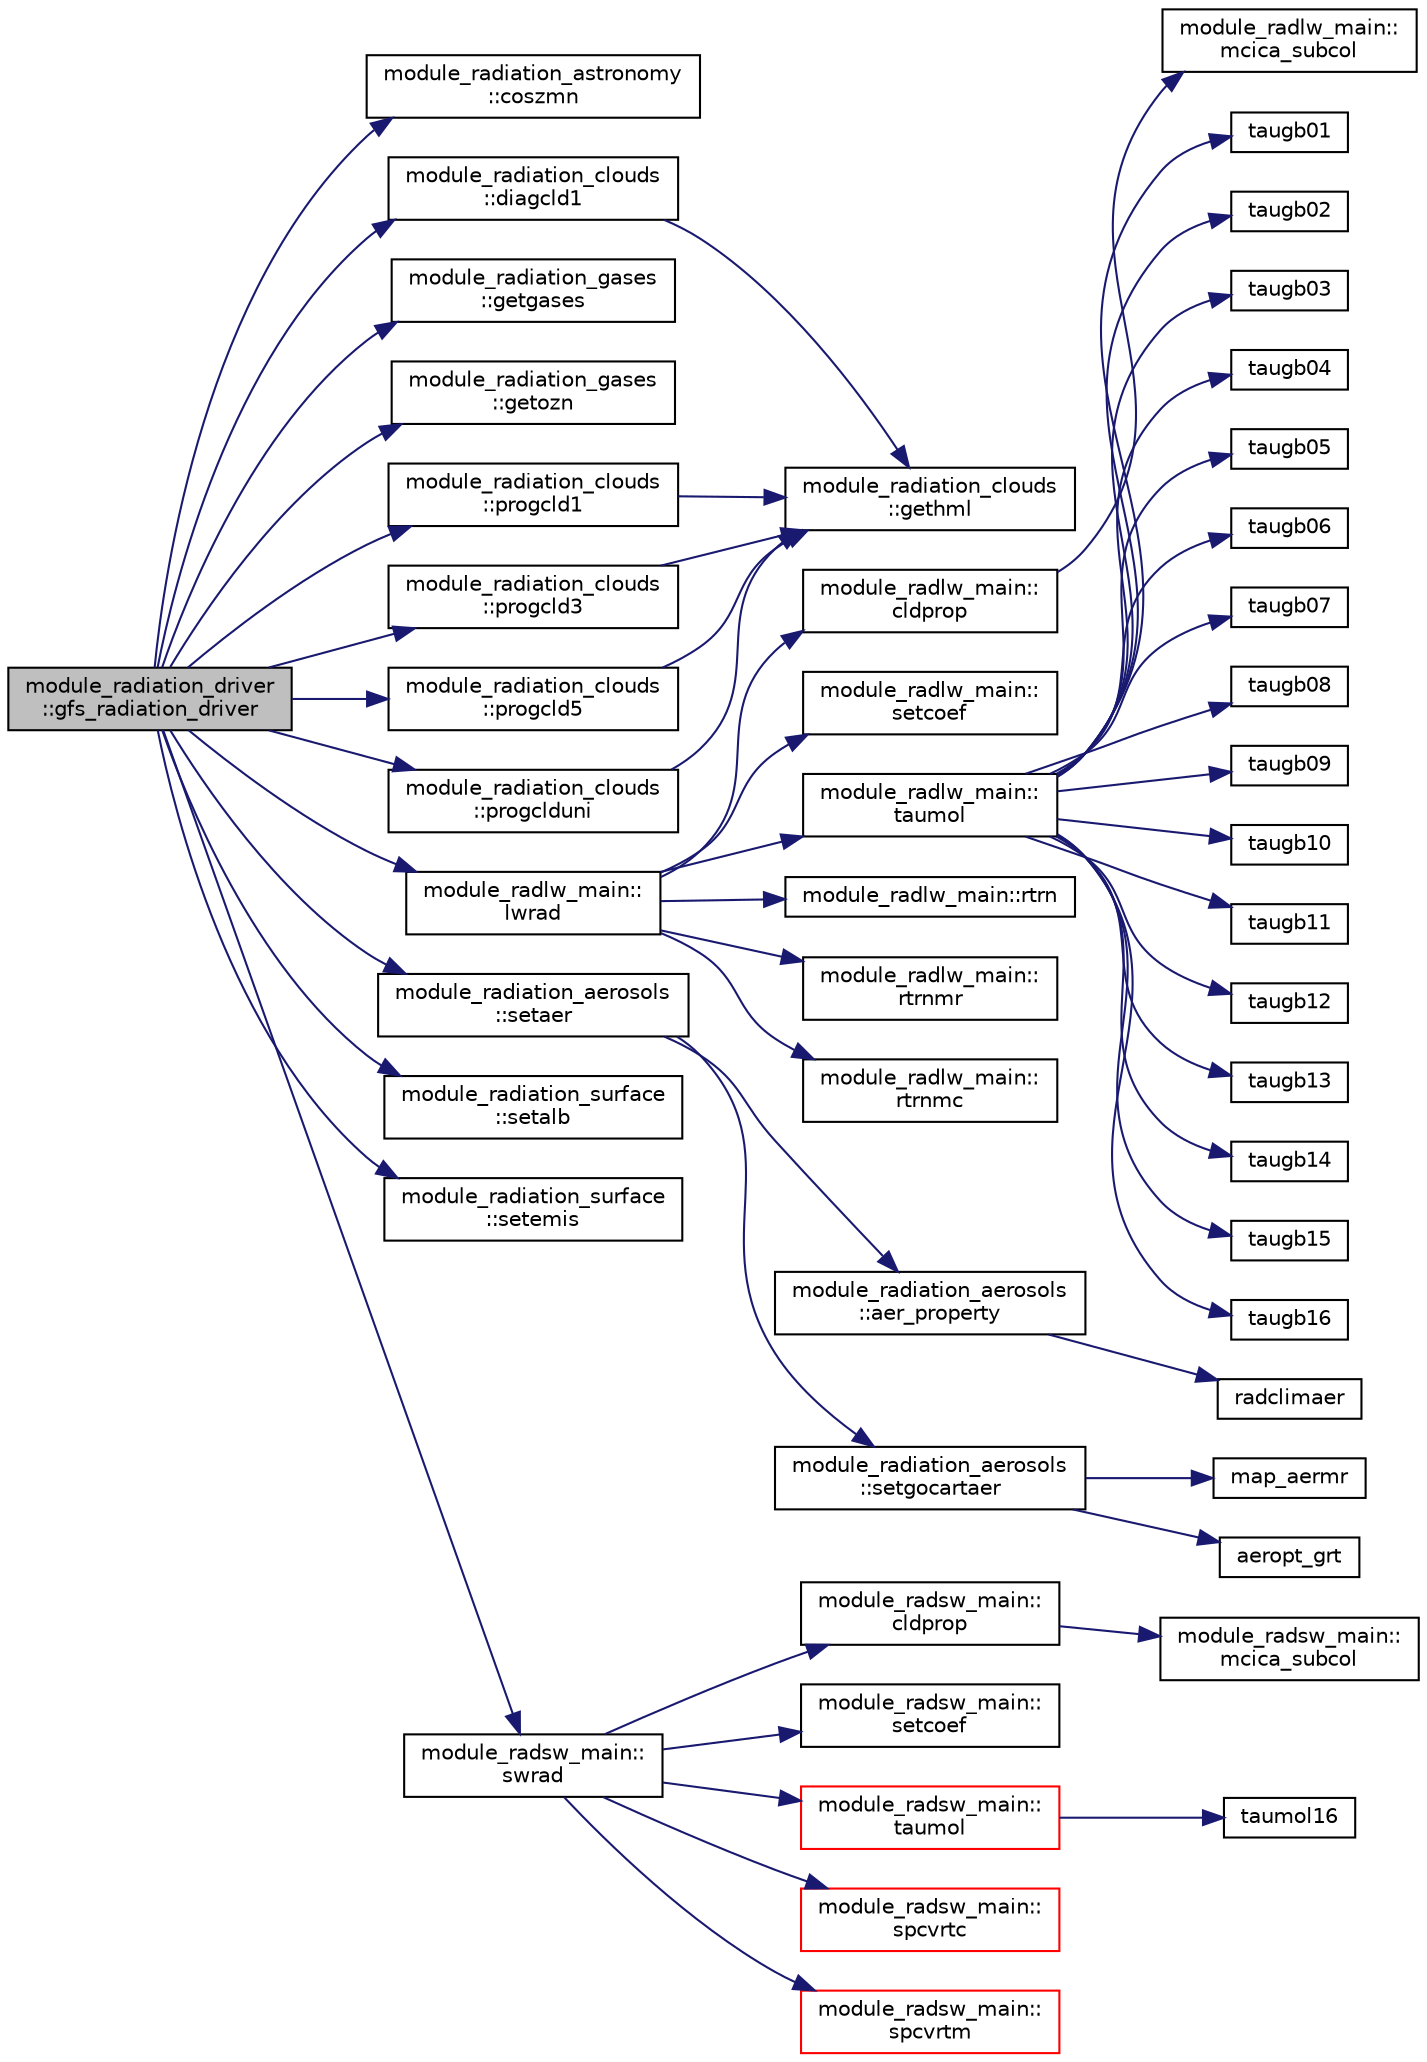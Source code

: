 digraph "module_radiation_driver::gfs_radiation_driver"
{
  edge [fontname="Helvetica",fontsize="10",labelfontname="Helvetica",labelfontsize="10"];
  node [fontname="Helvetica",fontsize="10",shape=record];
  rankdir="LR";
  Node0 [label="module_radiation_driver\l::gfs_radiation_driver",height=0.2,width=0.4,color="black", fillcolor="grey75", style="filled", fontcolor="black"];
  Node0 -> Node1 [color="midnightblue",fontsize="10",style="solid",fontname="Helvetica"];
  Node1 [label="module_radiation_astronomy\l::coszmn",height=0.2,width=0.4,color="black", fillcolor="white", style="filled",URL="$group__module__radiation__astronomy.html#ga804e1504ae720d0f33b507e7c42b6506",tooltip="This subroutine computes mean cos solar zenith angle over SW calling interval. "];
  Node0 -> Node2 [color="midnightblue",fontsize="10",style="solid",fontname="Helvetica"];
  Node2 [label="module_radiation_clouds\l::diagcld1",height=0.2,width=0.4,color="black", fillcolor="white", style="filled",URL="$group__module__radiation__clouds.html#ga022c3706242426745001b7837ae801a3",tooltip="This subroutine computes cloud fractions for radiation calculations. "];
  Node2 -> Node3 [color="midnightblue",fontsize="10",style="solid",fontname="Helvetica"];
  Node3 [label="module_radiation_clouds\l::gethml",height=0.2,width=0.4,color="black", fillcolor="white", style="filled",URL="$group__module__radiation__clouds.html#gac231d967afcfb252dedba82e9085b34d",tooltip="This subroutine computes high, mid, low, total, and boundary cloud fractions and cloud top/bottom lay..."];
  Node0 -> Node4 [color="midnightblue",fontsize="10",style="solid",fontname="Helvetica"];
  Node4 [label="module_radiation_gases\l::getgases",height=0.2,width=0.4,color="black", fillcolor="white", style="filled",URL="$group__module__radiation__gases.html#gacce60e9b372951eea9c6b3f28568e99c",tooltip="This subroutine sets up global distribution of radiation absorbing gases in volume mixing ratio..."];
  Node0 -> Node5 [color="midnightblue",fontsize="10",style="solid",fontname="Helvetica"];
  Node5 [label="module_radiation_gases\l::getozn",height=0.2,width=0.4,color="black", fillcolor="white", style="filled",URL="$group__module__radiation__gases.html#ga91f9dd83a3832ad2615efb06b52eee92",tooltip="This subroutine sets up climatological ozone profile for radiation calculation. This code is original..."];
  Node0 -> Node6 [color="midnightblue",fontsize="10",style="solid",fontname="Helvetica"];
  Node6 [label="module_radlw_main::\llwrad",height=0.2,width=0.4,color="black", fillcolor="white", style="filled",URL="$group__module__radlw__main.html#gaf20db29eaadab298ccd8b6bf489a53f4",tooltip="This subroutine is the main LW radiation routine. "];
  Node6 -> Node7 [color="midnightblue",fontsize="10",style="solid",fontname="Helvetica"];
  Node7 [label="module_radlw_main::\lcldprop",height=0.2,width=0.4,color="black", fillcolor="white", style="filled",URL="$group__module__radlw__main.html#ga6bfdea656cc7e1f773ffcc797e072e91",tooltip="This subroutine computes the cloud optical depth(s) for each cloudy layer and g-point interval..."];
  Node7 -> Node8 [color="midnightblue",fontsize="10",style="solid",fontname="Helvetica"];
  Node8 [label="module_radlw_main::\lmcica_subcol",height=0.2,width=0.4,color="black", fillcolor="white", style="filled",URL="$group__module__radlw__main.html#ga9318778651bca6ec1f1776da6c21dfda",tooltip="This suroutine computes sub-colum cloud profile flag array. "];
  Node6 -> Node9 [color="midnightblue",fontsize="10",style="solid",fontname="Helvetica"];
  Node9 [label="module_radlw_main::\lsetcoef",height=0.2,width=0.4,color="black", fillcolor="white", style="filled",URL="$group__module__radlw__main.html#gaeb7b74288cf87988c14bf6e24a2039ae",tooltip="This subroutine computes various coefficients needed in radiative transfer calculations. "];
  Node6 -> Node10 [color="midnightblue",fontsize="10",style="solid",fontname="Helvetica"];
  Node10 [label="module_radlw_main::\ltaumol",height=0.2,width=0.4,color="black", fillcolor="white", style="filled",URL="$group__module__radlw__main.html#gab09f986fb87e796a30c889086c92aeb1",tooltip="This subroutine contains optical depths developed for the rapid radiative transfer model..."];
  Node10 -> Node11 [color="midnightblue",fontsize="10",style="solid",fontname="Helvetica"];
  Node11 [label="taugb01",height=0.2,width=0.4,color="black", fillcolor="white", style="filled",URL="$group__module__radlw__main.html#ga001d1bcd17533f7f920f859ff9a4e60f",tooltip="band 1: 10-350 cm-1 (low key - h2o; low minor - n2); (high key - h2o; high minor - n2) ..."];
  Node10 -> Node12 [color="midnightblue",fontsize="10",style="solid",fontname="Helvetica"];
  Node12 [label="taugb02",height=0.2,width=0.4,color="black", fillcolor="white", style="filled",URL="$radlw__main_8f.html#a926415cb51870dda9a90883e01a2ee38",tooltip="Band 2: 350-500 cm-1 (low key - h2o; high key - h2o) "];
  Node10 -> Node13 [color="midnightblue",fontsize="10",style="solid",fontname="Helvetica"];
  Node13 [label="taugb03",height=0.2,width=0.4,color="black", fillcolor="white", style="filled",URL="$radlw__main_8f.html#a45e39b507d1fc031c80d9c7f06905d4a",tooltip="Band 3: 500-630 cm-1 (low key - h2o,co2; low minor - n2o); (high key - h2o,co2; high minor - n2o) ..."];
  Node10 -> Node14 [color="midnightblue",fontsize="10",style="solid",fontname="Helvetica"];
  Node14 [label="taugb04",height=0.2,width=0.4,color="black", fillcolor="white", style="filled",URL="$radlw__main_8f.html#ae69174bcf1a87dc7a5baffac69797d07",tooltip="Band 4: 630-700 cm-1 (low key - h2o,co2; high key - o3,co2) "];
  Node10 -> Node15 [color="midnightblue",fontsize="10",style="solid",fontname="Helvetica"];
  Node15 [label="taugb05",height=0.2,width=0.4,color="black", fillcolor="white", style="filled",URL="$radlw__main_8f.html#a92653ffcd20ff247a00eaf3339cba6df",tooltip="Band 5: 700-820 cm-1 (low key - h2o,co2; low minor - o3, ccl4) (high key - o3,co2) ..."];
  Node10 -> Node16 [color="midnightblue",fontsize="10",style="solid",fontname="Helvetica"];
  Node16 [label="taugb06",height=0.2,width=0.4,color="black", fillcolor="white", style="filled",URL="$radlw__main_8f.html#a7190d415614aa35deefacff1041d4719",tooltip="Band 6: 820-980 cm-1 (low key - h2o; low minor - co2) (high key - none; high minor - cfc11..."];
  Node10 -> Node17 [color="midnightblue",fontsize="10",style="solid",fontname="Helvetica"];
  Node17 [label="taugb07",height=0.2,width=0.4,color="black", fillcolor="white", style="filled",URL="$radlw__main_8f.html#a2208d86ae0712a0ca426bbe96de825bc",tooltip="Band 7: 980-1080 cm-1 (low key - h2o,o3; low minor - co2) (high key - o3; high minor - co2) ..."];
  Node10 -> Node18 [color="midnightblue",fontsize="10",style="solid",fontname="Helvetica"];
  Node18 [label="taugb08",height=0.2,width=0.4,color="black", fillcolor="white", style="filled",URL="$radlw__main_8f.html#a1447d5bda5b521d27171e61881684183",tooltip="Band 8: 1080-1180 cm-1 (low key - h2o; low minor - co2,o3,n2o) (high key - o3; high minor - co2..."];
  Node10 -> Node19 [color="midnightblue",fontsize="10",style="solid",fontname="Helvetica"];
  Node19 [label="taugb09",height=0.2,width=0.4,color="black", fillcolor="white", style="filled",URL="$radlw__main_8f.html#a889abbaaa2d421c0c3dc820e2004414d",tooltip="Band 9: 1180-1390 cm-1 (low key - h2o,ch4; low minor - n2o) (high key - ch4; high minor - n2o) ..."];
  Node10 -> Node20 [color="midnightblue",fontsize="10",style="solid",fontname="Helvetica"];
  Node20 [label="taugb10",height=0.2,width=0.4,color="black", fillcolor="white", style="filled",URL="$radlw__main_8f.html#a74c1cb8390daff1e5ce5e863c50b7873",tooltip="Band 10: 1390-1480 cm-1 (low key - h2o; high key - h2o) "];
  Node10 -> Node21 [color="midnightblue",fontsize="10",style="solid",fontname="Helvetica"];
  Node21 [label="taugb11",height=0.2,width=0.4,color="black", fillcolor="white", style="filled",URL="$radlw__main_8f.html#a573fd5b3580d6bbf5bfa2f01ee547034",tooltip="Band 11: 1480-1800 cm-1 (low - h2o; low minor - o2) (high key - h2o; high minor - o2) ..."];
  Node10 -> Node22 [color="midnightblue",fontsize="10",style="solid",fontname="Helvetica"];
  Node22 [label="taugb12",height=0.2,width=0.4,color="black", fillcolor="white", style="filled",URL="$radlw__main_8f.html#ae56eaa9e3b897ca235d4d6b271cc1e47",tooltip="Band 12: 1800-2080 cm-1 (low - h2o,co2; high - nothing) "];
  Node10 -> Node23 [color="midnightblue",fontsize="10",style="solid",fontname="Helvetica"];
  Node23 [label="taugb13",height=0.2,width=0.4,color="black", fillcolor="white", style="filled",URL="$radlw__main_8f.html#a2ac7254d2dcff516e8e44b8b679302c0",tooltip="Band 13: 2080-2250 cm-1 (low key-h2o,n2o; high minor-o3 minor) "];
  Node10 -> Node24 [color="midnightblue",fontsize="10",style="solid",fontname="Helvetica"];
  Node24 [label="taugb14",height=0.2,width=0.4,color="black", fillcolor="white", style="filled",URL="$radlw__main_8f.html#a26140cbe1a3d6119b56cf5c2d539670e",tooltip="Band 14: 2250-2380 cm-1 (low - co2; high - co2) "];
  Node10 -> Node25 [color="midnightblue",fontsize="10",style="solid",fontname="Helvetica"];
  Node25 [label="taugb15",height=0.2,width=0.4,color="black", fillcolor="white", style="filled",URL="$radlw__main_8f.html#a93b5c0ae0525697ffffb6228581a301c",tooltip="Band 15: 2380-2600 cm-1 (low - n2o,co2; low minor - n2) (high - nothing) "];
  Node10 -> Node26 [color="midnightblue",fontsize="10",style="solid",fontname="Helvetica"];
  Node26 [label="taugb16",height=0.2,width=0.4,color="black", fillcolor="white", style="filled",URL="$radlw__main_8f.html#a942ce0031745cd1b3b4ebc3915970554",tooltip="Band 16: 2600-3250 cm-1 (low key- h2o,ch4; high key - ch4) "];
  Node6 -> Node27 [color="midnightblue",fontsize="10",style="solid",fontname="Helvetica"];
  Node27 [label="module_radlw_main::rtrn",height=0.2,width=0.4,color="black", fillcolor="white", style="filled",URL="$group__module__radlw__main.html#gab002119955eb2b82f16352459180f5ed",tooltip="This subroutine computes the upward/downward radiative fluxes, and heating rates for both clear or cl..."];
  Node6 -> Node28 [color="midnightblue",fontsize="10",style="solid",fontname="Helvetica"];
  Node28 [label="module_radlw_main::\lrtrnmr",height=0.2,width=0.4,color="black", fillcolor="white", style="filled",URL="$group__module__radlw__main.html#ga8d4a6fecb4ad25468e91661a79d4ca20",tooltip="This subroutine computes the upward/downward radiative fluxes, and heating rates for both clear or cl..."];
  Node6 -> Node29 [color="midnightblue",fontsize="10",style="solid",fontname="Helvetica"];
  Node29 [label="module_radlw_main::\lrtrnmc",height=0.2,width=0.4,color="black", fillcolor="white", style="filled",URL="$group__module__radlw__main.html#ga1445abd529b76abe7ffb80e843d9fafc",tooltip="This subroutine computes the upward/downward radiative fluxes, and heating rates for both clear or cl..."];
  Node0 -> Node30 [color="midnightblue",fontsize="10",style="solid",fontname="Helvetica"];
  Node30 [label="module_radiation_clouds\l::progcld1",height=0.2,width=0.4,color="black", fillcolor="white", style="filled",URL="$group__module__radiation__clouds.html#gafa23f5bc69fa713abfa32939fd96ade8",tooltip="This subroutine computes cloud related quantities using zhao/moorthi&#39;s prognostic cloud microphysics ..."];
  Node30 -> Node3 [color="midnightblue",fontsize="10",style="solid",fontname="Helvetica"];
  Node0 -> Node31 [color="midnightblue",fontsize="10",style="solid",fontname="Helvetica"];
  Node31 [label="module_radiation_clouds\l::progcld3",height=0.2,width=0.4,color="black", fillcolor="white", style="filled",URL="$group__module__radiation__clouds.html#gaeab51a06b22516fbfc78ab2c9eaf2622",tooltip="This subroutine computes cloud related quantities using zhao/moorthi&#39;s prognostic cloud microphysics ..."];
  Node31 -> Node3 [color="midnightblue",fontsize="10",style="solid",fontname="Helvetica"];
  Node0 -> Node32 [color="midnightblue",fontsize="10",style="solid",fontname="Helvetica"];
  Node32 [label="module_radiation_clouds\l::progcld5",height=0.2,width=0.4,color="black", fillcolor="white", style="filled",URL="$group__module__radiation__clouds.html#ga0c2a2c0d1abf49c1d6bbeb12d3223893"];
  Node32 -> Node3 [color="midnightblue",fontsize="10",style="solid",fontname="Helvetica"];
  Node0 -> Node33 [color="midnightblue",fontsize="10",style="solid",fontname="Helvetica"];
  Node33 [label="module_radiation_clouds\l::progclduni",height=0.2,width=0.4,color="black", fillcolor="white", style="filled",URL="$group__module__radiation__clouds.html#gaa369e2e2910b3468614db856b378f3ba",tooltip="This subroutine computes cloud related quantities using zhao/moorthi&#39;s prognostic cloud microphysics ..."];
  Node33 -> Node3 [color="midnightblue",fontsize="10",style="solid",fontname="Helvetica"];
  Node0 -> Node34 [color="midnightblue",fontsize="10",style="solid",fontname="Helvetica"];
  Node34 [label="module_radiation_aerosols\l::setaer",height=0.2,width=0.4,color="black", fillcolor="white", style="filled",URL="$group__module__radiation__aerosols.html#ga184fcc0618c1c4d42fa08cfe1e20e5c1",tooltip="This subroutine computes aerosols optical properties. "];
  Node34 -> Node35 [color="midnightblue",fontsize="10",style="solid",fontname="Helvetica"];
  Node35 [label="module_radiation_aerosols\l::aer_property",height=0.2,width=0.4,color="black", fillcolor="white", style="filled",URL="$group__module__radiation__aerosols.html#ga494892c147b1e14ffb241e413bc17a8b",tooltip="This subroutine maps the 5 degree global climatological aerosol data set onto model grids..."];
  Node35 -> Node36 [color="midnightblue",fontsize="10",style="solid",fontname="Helvetica"];
  Node36 [label="radclimaer",height=0.2,width=0.4,color="black", fillcolor="white", style="filled",URL="$group__module__radiation__aerosols.html#gae60b55ebc37825b2c3c95f95b23ed558",tooltip="This subroutine computes aerosols optical properties in NSWLWBD bands. there are seven different vert..."];
  Node34 -> Node37 [color="midnightblue",fontsize="10",style="solid",fontname="Helvetica"];
  Node37 [label="module_radiation_aerosols\l::setgocartaer",height=0.2,width=0.4,color="black", fillcolor="white", style="filled",URL="$group__module__radiation__aerosols.html#ga04ce3c11b81d0a0b025f79c4f29acfb8",tooltip="This subroutine computes SW + LW aerosol optical properties for gocart aerosol species (merged from f..."];
  Node37 -> Node38 [color="midnightblue",fontsize="10",style="solid",fontname="Helvetica"];
  Node38 [label="map_aermr",height=0.2,width=0.4,color="black", fillcolor="white", style="filled",URL="$group__module__radiation__aerosols.html#ga651c4be2fa354238990c5c7b9488e9fd",tooltip="This subroutine maps input tracer fields (trcly) to local tracer array (aermr). "];
  Node37 -> Node39 [color="midnightblue",fontsize="10",style="solid",fontname="Helvetica"];
  Node39 [label="aeropt_grt",height=0.2,width=0.4,color="black", fillcolor="white", style="filled",URL="$group__module__radiation__aerosols.html#ga4ff866c545425e7029a11999e97d8faa",tooltip="This subroutine computes aerosols optical properties in NSWLWBD SW/LW bands. Aerosol distribution at ..."];
  Node0 -> Node40 [color="midnightblue",fontsize="10",style="solid",fontname="Helvetica"];
  Node40 [label="module_radiation_surface\l::setalb",height=0.2,width=0.4,color="black", fillcolor="white", style="filled",URL="$group__module__radiation__surface.html#ga3e3bd6550a924c538c88169c7c169a5b",tooltip="This subroutine computes four components of surface albedos (i.e., vis-nir, direct-diffused) accordin..."];
  Node0 -> Node41 [color="midnightblue",fontsize="10",style="solid",fontname="Helvetica"];
  Node41 [label="module_radiation_surface\l::setemis",height=0.2,width=0.4,color="black", fillcolor="white", style="filled",URL="$group__module__radiation__surface.html#ga57ea2aa09c4194e14f2c538ef7fad7b3",tooltip="This subroutine computes surface emissivity for LW radiation. "];
  Node0 -> Node42 [color="midnightblue",fontsize="10",style="solid",fontname="Helvetica"];
  Node42 [label="module_radsw_main::\lswrad",height=0.2,width=0.4,color="black", fillcolor="white", style="filled",URL="$group__module__radsw__main.html#ga784397878835a8cdd0b14a7b9eafb4e3",tooltip="This subroutine is the main SW radiation routine. "];
  Node42 -> Node43 [color="midnightblue",fontsize="10",style="solid",fontname="Helvetica"];
  Node43 [label="module_radsw_main::\lcldprop",height=0.2,width=0.4,color="black", fillcolor="white", style="filled",URL="$group__module__radsw__main.html#ga89ca572fa54a63a21009caa0760d405b",tooltip="This subroutine computes the cloud optical properties for each cloudy layer and g-point interval..."];
  Node43 -> Node44 [color="midnightblue",fontsize="10",style="solid",fontname="Helvetica"];
  Node44 [label="module_radsw_main::\lmcica_subcol",height=0.2,width=0.4,color="black", fillcolor="white", style="filled",URL="$group__module__radsw__main.html#gadf2f35094ed7dc31e8f52781745cf021",tooltip="This subroutine computes the sub-colum cloud profile flag array. "];
  Node42 -> Node45 [color="midnightblue",fontsize="10",style="solid",fontname="Helvetica"];
  Node45 [label="module_radsw_main::\lsetcoef",height=0.2,width=0.4,color="black", fillcolor="white", style="filled",URL="$group__module__radsw__main.html#ga5eb9918ebc222138a9dad016440e1a74",tooltip="This subroutine computes various coefficients needed in radiative transfer calculation. "];
  Node42 -> Node46 [color="midnightblue",fontsize="10",style="solid",fontname="Helvetica"];
  Node46 [label="module_radsw_main::\ltaumol",height=0.2,width=0.4,color="red", fillcolor="white", style="filled",URL="$group__module__radsw__main.html#gaa82121d21c1e8f2ca938378249fea135",tooltip="This subroutine calculates optical depths for gaseous absorption and rayleigh scattering   subroutine..."];
  Node46 -> Node47 [color="midnightblue",fontsize="10",style="solid",fontname="Helvetica"];
  Node47 [label="taumol16",height=0.2,width=0.4,color="black", fillcolor="white", style="filled",URL="$group__module__radsw__main.html#ga8702f5f6285ff1a5cbfad740545fffb6",tooltip="The subroutine computes the optical depth in band 16: 2600-3250 cm-1 (low - h2o,ch4; high - ch4) ..."];
  Node42 -> Node61 [color="midnightblue",fontsize="10",style="solid",fontname="Helvetica"];
  Node61 [label="module_radsw_main::\lspcvrtc",height=0.2,width=0.4,color="red", fillcolor="white", style="filled",URL="$group__module__radsw__main.html#gaeb992f35bdf7dbf9ea8709d7d91dedfd",tooltip="This subroutine computes the shortwave radiative fluxes using two-stream method. "];
  Node42 -> Node63 [color="midnightblue",fontsize="10",style="solid",fontname="Helvetica"];
  Node63 [label="module_radsw_main::\lspcvrtm",height=0.2,width=0.4,color="red", fillcolor="white", style="filled",URL="$group__module__radsw__main.html#ga859cc14063a58e9d0a252e4366b9fff3",tooltip="This subroutine computes the shortwave radiative fluxes using two-stream method of h..."];
}
